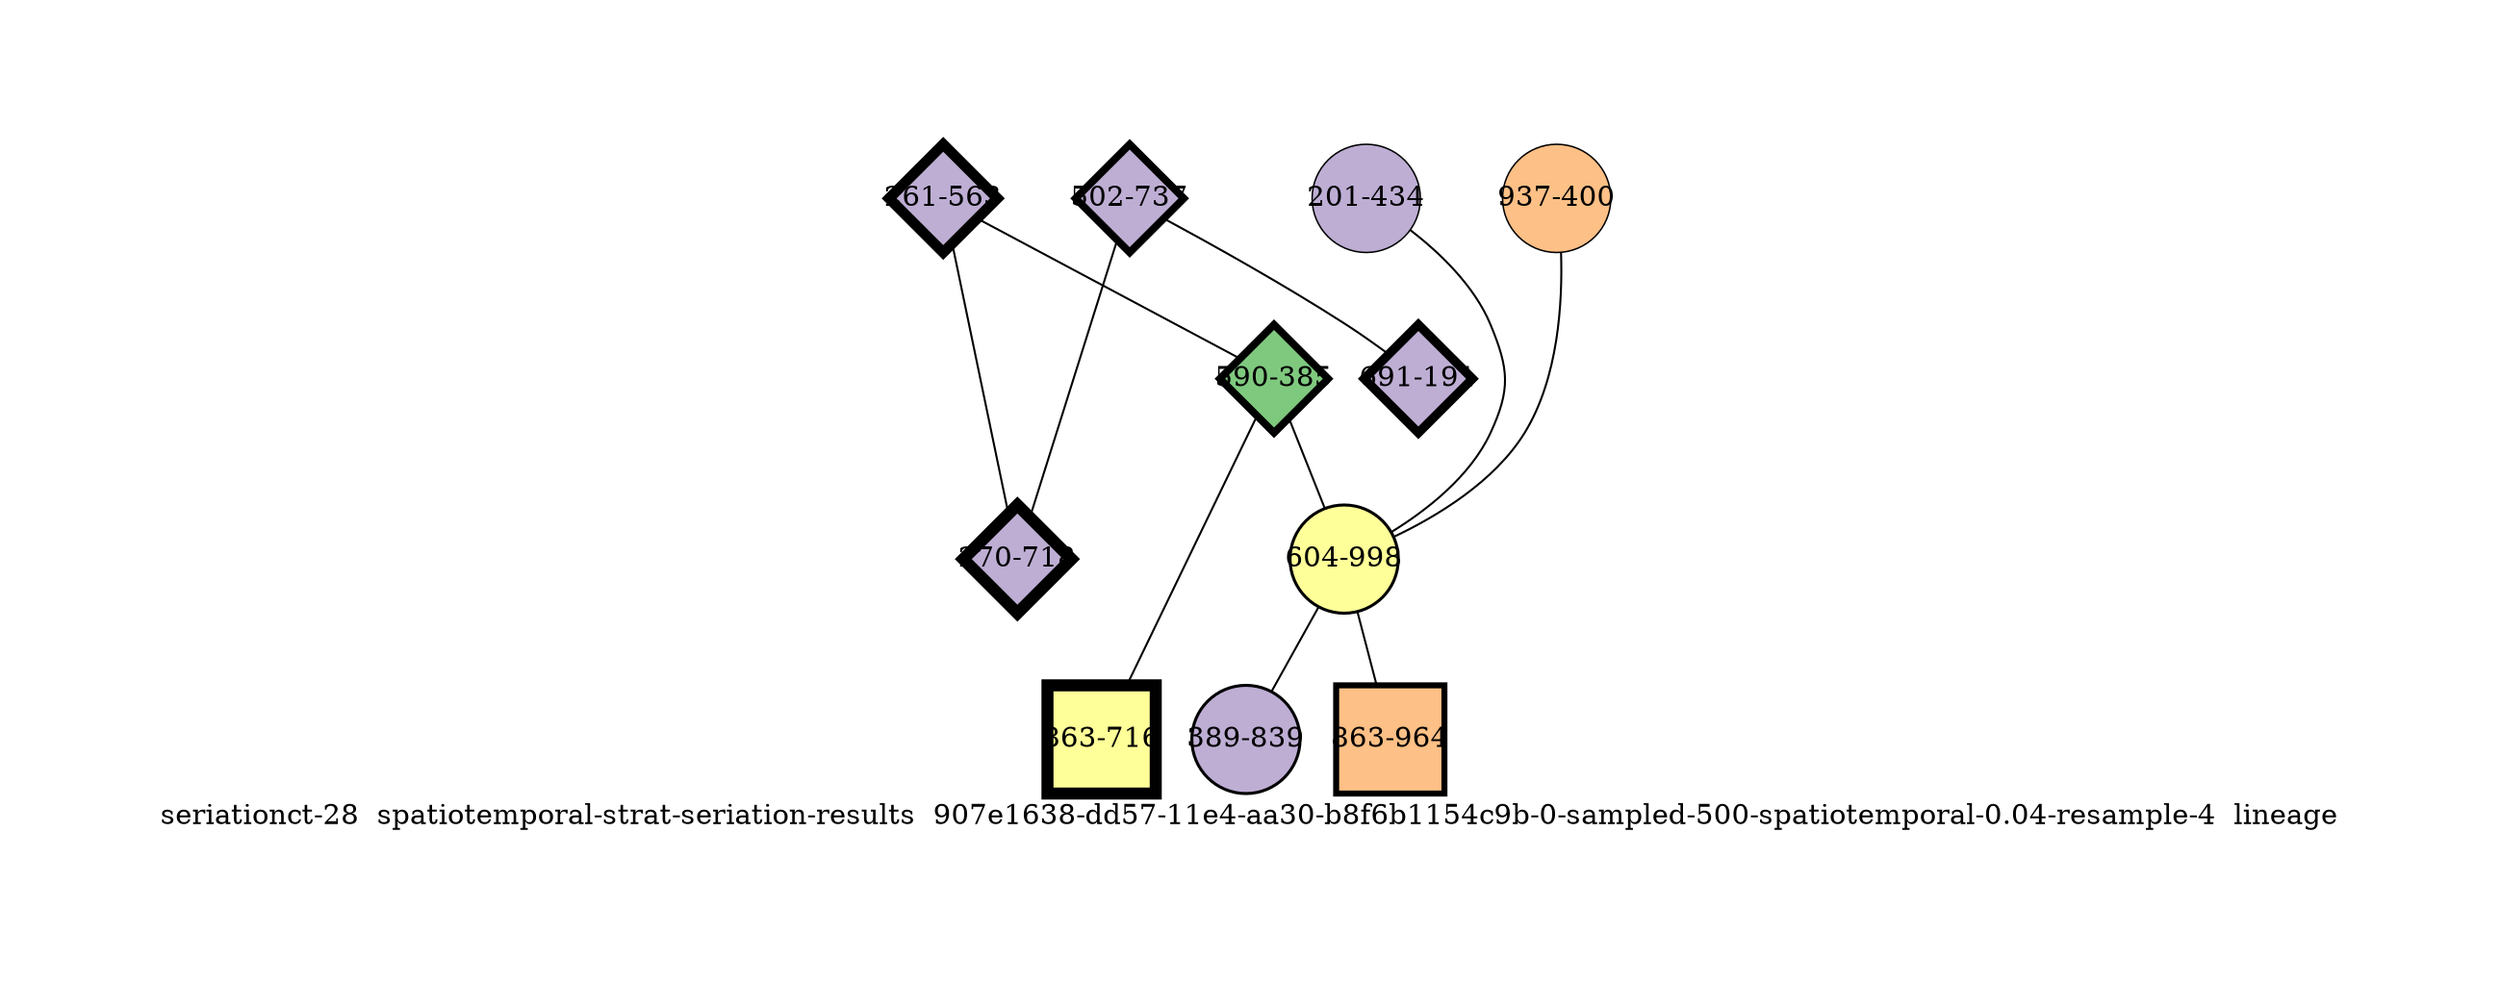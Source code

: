 strict graph "seriationct-28  spatiotemporal-strat-seriation-results  907e1638-dd57-11e4-aa30-b8f6b1154c9b-0-sampled-500-spatiotemporal-0.04-resample-4  lineage" {
labelloc=b;
ratio=auto;
pad="1.0";
label="seriationct-28  spatiotemporal-strat-seriation-results  907e1638-dd57-11e4-aa30-b8f6b1154c9b-0-sampled-500-spatiotemporal-0.04-resample-4  lineage";
node [width="0.75", style=filled, fixedsize=true, height="0.75", shape=circle, label=""];
0 [xCoordinate="563.0", appears_in_slice=7, yCoordinate="261.0", colorscheme=accent8, lineage_id=2, short_label="261-563", label="261-563", shape=diamond, cluster_id=1, fillcolor=2, size="500.0", id=0, penwidth="5.25"];
1 [xCoordinate="400.0", appears_in_slice=1, yCoordinate="937.0", colorscheme=accent8, lineage_id=0, short_label="937-400", label="937-400", shape=circle, cluster_id=2, fillcolor=3, size="500.0", id=1, penwidth="0.75"];
2 [xCoordinate="385.0", appears_in_slice=5, yCoordinate="590.0", colorscheme=accent8, lineage_id=2, short_label="590-385", label="590-385", shape=diamond, cluster_id=0, fillcolor=1, size="500.0", id=2, penwidth="3.75"];
3 [xCoordinate="434.0", appears_in_slice=1, yCoordinate="201.0", colorscheme=accent8, lineage_id=0, short_label="201-434", label="201-434", shape=circle, cluster_id=1, fillcolor=2, size="500.0", id=3, penwidth="0.75"];
4 [xCoordinate="737.0", appears_in_slice=5, yCoordinate="502.0", colorscheme=accent8, lineage_id=2, short_label="502-737", label="502-737", shape=diamond, cluster_id=1, fillcolor=2, size="500.0", id=4, penwidth="3.75"];
5 [xCoordinate="998.0", appears_in_slice=2, yCoordinate="604.0", colorscheme=accent8, lineage_id=0, short_label="604-998", label="604-998", shape=circle, cluster_id=3, fillcolor=4, size="500.0", id=5, penwidth="1.5"];
6 [xCoordinate="839.0", appears_in_slice=2, yCoordinate="389.0", colorscheme=accent8, lineage_id=0, short_label="389-839", label="389-839", shape=circle, cluster_id=1, fillcolor=2, size="500.0", id=6, penwidth="1.5"];
7 [xCoordinate="718.0", appears_in_slice=8, yCoordinate="270.0", colorscheme=accent8, lineage_id=2, short_label="270-718", label="270-718", shape=diamond, cluster_id=1, fillcolor=2, size="500.0", id=7, penwidth="6.0"];
8 [xCoordinate="716.0", appears_in_slice=8, yCoordinate="863.0", colorscheme=accent8, lineage_id=1, short_label="863-716", label="863-716", shape=square, cluster_id=3, fillcolor=4, size="500.0", id=10, penwidth="6.0"];
9 [xCoordinate="964.0", appears_in_slice=4, yCoordinate="863.0", colorscheme=accent8, lineage_id=1, short_label="863-964", label="863-964", shape=square, cluster_id=2, fillcolor=3, size="500.0", id=9, penwidth="3.0"];
10 [xCoordinate="191.0", appears_in_slice=6, yCoordinate="691.0", colorscheme=accent8, lineage_id=2, short_label="691-191", label="691-191", shape=diamond, cluster_id=1, fillcolor=2, size="500.0", id=8, penwidth="4.5"];
0 -- 2  [inverseweight="2.03784786485", weight="0.490713765855"];
0 -- 7  [inverseweight="3.65812313854", weight="0.273364225897"];
1 -- 5  [inverseweight="2.20266454497", weight="0.453995594692"];
2 -- 8  [inverseweight="2.02394319567", weight="0.494085012928"];
2 -- 5  [inverseweight="2.17927513673", weight="0.45886817279"];
3 -- 5  [inverseweight="2.32249348925", weight="0.430571712958"];
4 -- 10  [inverseweight="2.25170405892", weight="0.44410809495"];
4 -- 7  [inverseweight="1.98531532766", weight="0.503698322411"];
5 -- 6  [inverseweight="2.82562549318", weight="0.35390394177"];
5 -- 9  [inverseweight="2.15878517718", weight="0.463223488178"];
}
